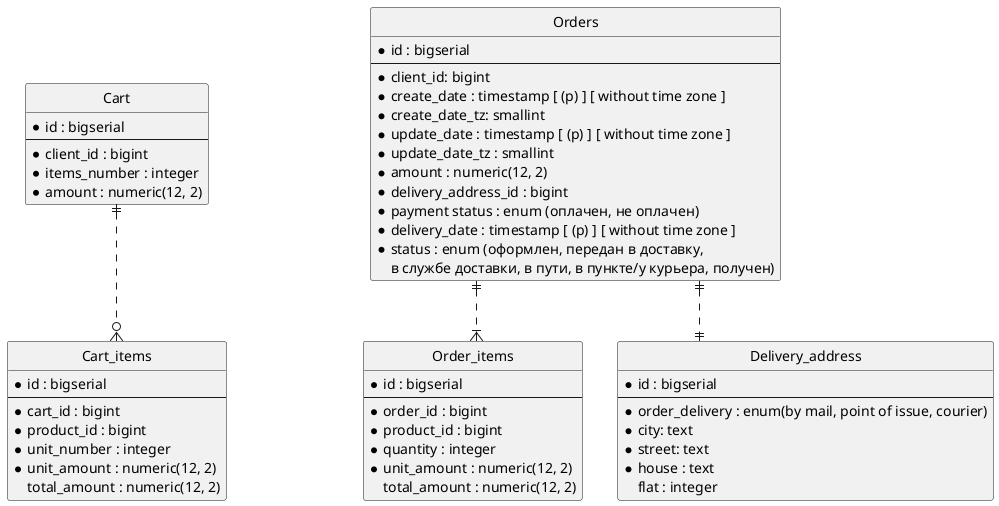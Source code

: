 @startuml
' hide the spot
hide circle

' avoid problems with angled crows feet
skinparam linetype ortho

entity "Cart" {
  *id : bigserial
  --
  *client_id : bigint
  *items_number : integer
  *amount : numeric(12, 2)
}

entity "Cart_items" {
  *id : bigserial
  --
  *cart_id : bigint
  *product_id : bigint
  *unit_number : integer
  *unit_amount : numeric(12, 2)
  total_amount : numeric(12, 2)
}

entity "Orders" {
  *id : bigserial
  --
  *client_id: bigint
  *create_date : timestamp [ (p) ] [ without time zone ]
  *create_date_tz: smallint
  *update_date : timestamp [ (p) ] [ without time zone ]
  *update_date_tz : smallint
  *amount : numeric(12, 2)
  *delivery_address_id : bigint
  *payment status : enum (оплачен, не оплачен)
  *delivery_date : timestamp [ (p) ] [ without time zone ]
  *status : enum (оформлен, передан в доставку,
                   в службе доставки, в пути, в пункте/у курьера, получен)
}

entity "Order_items" {
  *id : bigserial
  --
  *order_id : bigint
  *product_id : bigint
  *quantity : integer
  *unit_amount : numeric(12, 2)
  total_amount : numeric(12, 2)
}

entity "Delivery_address" {
  *id : bigserial
  --
  *order_delivery : enum(by mail, point of issue, courier)
  *city: text
  *street: text
  *house : text
  flat : integer
}


Cart||..o{ Cart_items
Orders||..|{ Order_items
Orders||..|| Delivery_address

@enduml
